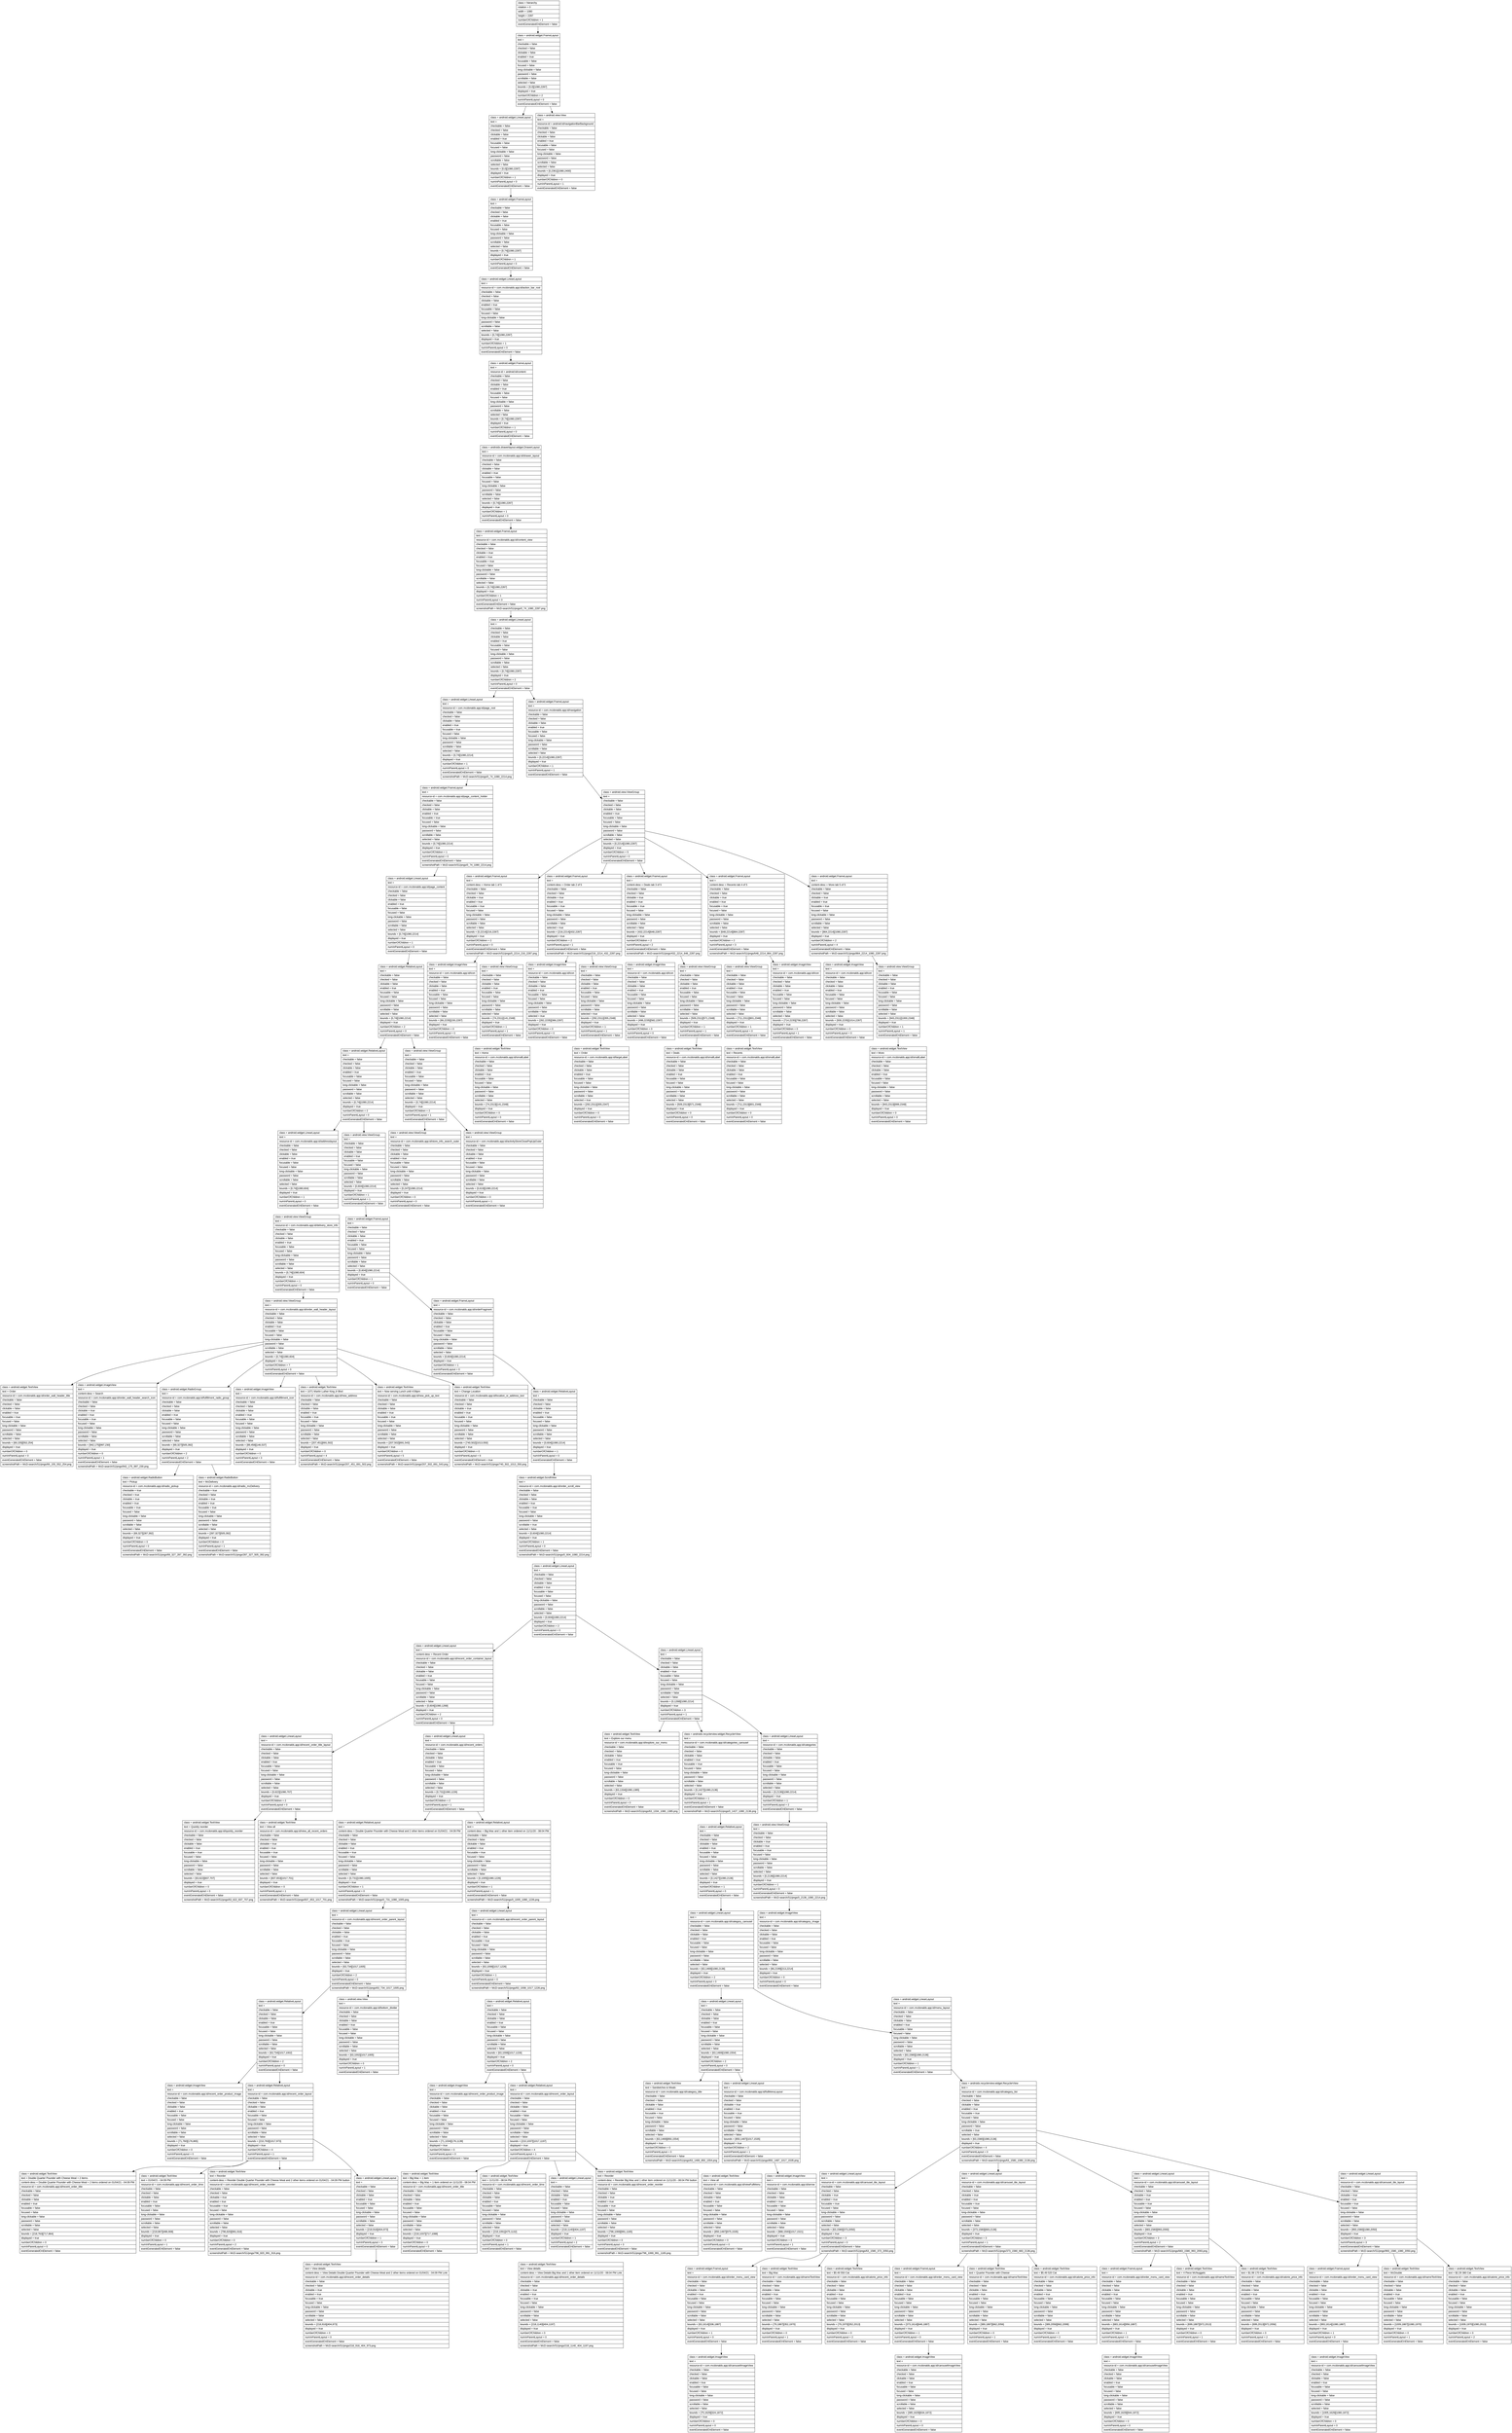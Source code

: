 digraph Layout {

	node [shape=record fontname=Arial];

	0	[label="{class = hierarchy\l|rotation = 0\l|width = 1080\l|height = 2287\l|numberOfChildren = 1\l|eventGeneratedOnElement = false \l}"]
	1	[label="{class = android.widget.FrameLayout\l|text = \l|checkable = false\l|checked = false\l|clickable = false\l|enabled = true\l|focusable = false\l|focused = false\l|long-clickable = false\l|password = false\l|scrollable = false\l|selected = false\l|bounds = [0,0][1080,2287]\l|displayed = true\l|numberOfChildren = 2\l|numInParentLayout = 0\l|eventGeneratedOnElement = false \l}"]
	2	[label="{class = android.widget.LinearLayout\l|text = \l|checkable = false\l|checked = false\l|clickable = false\l|enabled = true\l|focusable = false\l|focused = false\l|long-clickable = false\l|password = false\l|scrollable = false\l|selected = false\l|bounds = [0,0][1080,2287]\l|displayed = true\l|numberOfChildren = 1\l|numInParentLayout = 0\l|eventGeneratedOnElement = false \l}"]
	3	[label="{class = android.view.View\l|text = \l|resource-id = android:id/navigationBarBackground\l|checkable = false\l|checked = false\l|clickable = false\l|enabled = true\l|focusable = false\l|focused = false\l|long-clickable = false\l|password = false\l|scrollable = false\l|selected = false\l|bounds = [0,2361][1080,2400]\l|displayed = true\l|numberOfChildren = 0\l|numInParentLayout = 1\l|eventGeneratedOnElement = false \l}"]
	4	[label="{class = android.widget.FrameLayout\l|text = \l|checkable = false\l|checked = false\l|clickable = false\l|enabled = true\l|focusable = false\l|focused = false\l|long-clickable = false\l|password = false\l|scrollable = false\l|selected = false\l|bounds = [0,74][1080,2287]\l|displayed = true\l|numberOfChildren = 1\l|numInParentLayout = 0\l|eventGeneratedOnElement = false \l}"]
	5	[label="{class = android.widget.LinearLayout\l|text = \l|resource-id = com.mcdonalds.app:id/action_bar_root\l|checkable = false\l|checked = false\l|clickable = false\l|enabled = true\l|focusable = false\l|focused = false\l|long-clickable = false\l|password = false\l|scrollable = false\l|selected = false\l|bounds = [0,74][1080,2287]\l|displayed = true\l|numberOfChildren = 1\l|numInParentLayout = 0\l|eventGeneratedOnElement = false \l}"]
	6	[label="{class = android.widget.FrameLayout\l|text = \l|resource-id = android:id/content\l|checkable = false\l|checked = false\l|clickable = false\l|enabled = true\l|focusable = false\l|focused = false\l|long-clickable = false\l|password = false\l|scrollable = false\l|selected = false\l|bounds = [0,74][1080,2287]\l|displayed = true\l|numberOfChildren = 1\l|numInParentLayout = 0\l|eventGeneratedOnElement = false \l}"]
	7	[label="{class = androidx.drawerlayout.widget.DrawerLayout\l|text = \l|resource-id = com.mcdonalds.app:id/drawer_layout\l|checkable = false\l|checked = false\l|clickable = false\l|enabled = true\l|focusable = false\l|focused = false\l|long-clickable = false\l|password = false\l|scrollable = false\l|selected = false\l|bounds = [0,74][1080,2287]\l|displayed = true\l|numberOfChildren = 1\l|numInParentLayout = 0\l|eventGeneratedOnElement = false \l}"]
	8	[label="{class = android.widget.FrameLayout\l|text = \l|resource-id = com.mcdonalds.app:id/content_view\l|checkable = false\l|checked = false\l|clickable = true\l|enabled = true\l|focusable = true\l|focused = false\l|long-clickable = false\l|password = false\l|scrollable = false\l|selected = false\l|bounds = [0,74][1080,2287]\l|displayed = true\l|numberOfChildren = 1\l|numInParentLayout = 0\l|eventGeneratedOnElement = false \l|screenshotPath = McD-search/S1/pngs/0_74_1080_2287.png\l}"]
	9	[label="{class = android.widget.LinearLayout\l|text = \l|checkable = false\l|checked = false\l|clickable = false\l|enabled = true\l|focusable = false\l|focused = false\l|long-clickable = false\l|password = false\l|scrollable = false\l|selected = false\l|bounds = [0,74][1080,2287]\l|displayed = true\l|numberOfChildren = 2\l|numInParentLayout = 0\l|eventGeneratedOnElement = false \l}"]
	10	[label="{class = android.widget.LinearLayout\l|text = \l|resource-id = com.mcdonalds.app:id/page_root\l|checkable = false\l|checked = false\l|clickable = false\l|enabled = true\l|focusable = true\l|focused = false\l|long-clickable = false\l|password = false\l|scrollable = false\l|selected = false\l|bounds = [0,74][1080,2214]\l|displayed = true\l|numberOfChildren = 1\l|numInParentLayout = 0\l|eventGeneratedOnElement = false \l|screenshotPath = McD-search/S1/pngs/0_74_1080_2214.png\l}"]
	11	[label="{class = android.widget.FrameLayout\l|text = \l|resource-id = com.mcdonalds.app:id/navigation\l|checkable = false\l|checked = false\l|clickable = false\l|enabled = true\l|focusable = false\l|focused = false\l|long-clickable = false\l|password = false\l|scrollable = false\l|selected = false\l|bounds = [0,2214][1080,2287]\l|displayed = true\l|numberOfChildren = 1\l|numInParentLayout = 1\l|eventGeneratedOnElement = false \l}"]
	12	[label="{class = android.widget.FrameLayout\l|text = \l|resource-id = com.mcdonalds.app:id/page_content_holder\l|checkable = false\l|checked = false\l|clickable = false\l|enabled = true\l|focusable = true\l|focused = false\l|long-clickable = false\l|password = false\l|scrollable = false\l|selected = false\l|bounds = [0,74][1080,2214]\l|displayed = true\l|numberOfChildren = 1\l|numInParentLayout = 0\l|eventGeneratedOnElement = false \l|screenshotPath = McD-search/S1/pngs/0_74_1080_2214.png\l}"]
	13	[label="{class = android.view.ViewGroup\l|text = \l|checkable = false\l|checked = false\l|clickable = false\l|enabled = true\l|focusable = false\l|focused = false\l|long-clickable = false\l|password = false\l|scrollable = false\l|selected = false\l|bounds = [0,2214][1080,2287]\l|displayed = true\l|numberOfChildren = 5\l|numInParentLayout = 0\l|eventGeneratedOnElement = false \l}"]
	14	[label="{class = android.widget.LinearLayout\l|text = \l|resource-id = com.mcdonalds.app:id/page_content\l|checkable = false\l|checked = false\l|clickable = false\l|enabled = true\l|focusable = false\l|focused = false\l|long-clickable = false\l|password = false\l|scrollable = false\l|selected = false\l|bounds = [0,74][1080,2214]\l|displayed = true\l|numberOfChildren = 1\l|numInParentLayout = 0\l|eventGeneratedOnElement = false \l}"]
	15	[label="{class = android.widget.FrameLayout\l|text = \l|content-desc = Home tab 1 of 5\l|checkable = false\l|checked = false\l|clickable = true\l|enabled = true\l|focusable = true\l|focused = false\l|long-clickable = false\l|password = false\l|scrollable = false\l|selected = false\l|bounds = [0,2214][216,2287]\l|displayed = true\l|numberOfChildren = 2\l|numInParentLayout = 0\l|eventGeneratedOnElement = false \l|screenshotPath = McD-search/S1/pngs/0_2214_216_2287.png\l}"]
	16	[label="{class = android.widget.FrameLayout\l|text = \l|content-desc = Order tab 2 of 5\l|checkable = false\l|checked = false\l|clickable = true\l|enabled = true\l|focusable = true\l|focused = false\l|long-clickable = false\l|password = false\l|scrollable = false\l|selected = true\l|bounds = [216,2214][432,2287]\l|displayed = true\l|numberOfChildren = 2\l|numInParentLayout = 1\l|eventGeneratedOnElement = false \l|screenshotPath = McD-search/S1/pngs/216_2214_432_2287.png\l}"]
	17	[label="{class = android.widget.FrameLayout\l|text = \l|content-desc = Deals tab 3 of 5\l|checkable = false\l|checked = false\l|clickable = true\l|enabled = true\l|focusable = true\l|focused = false\l|long-clickable = false\l|password = false\l|scrollable = false\l|selected = false\l|bounds = [432,2214][648,2287]\l|displayed = true\l|numberOfChildren = 2\l|numInParentLayout = 2\l|eventGeneratedOnElement = false \l|screenshotPath = McD-search/S1/pngs/432_2214_648_2287.png\l}"]
	18	[label="{class = android.widget.FrameLayout\l|text = \l|content-desc = Recents tab 4 of 5\l|checkable = false\l|checked = false\l|clickable = true\l|enabled = true\l|focusable = true\l|focused = false\l|long-clickable = false\l|password = false\l|scrollable = false\l|selected = false\l|bounds = [648,2214][864,2287]\l|displayed = true\l|numberOfChildren = 2\l|numInParentLayout = 3\l|eventGeneratedOnElement = false \l|screenshotPath = McD-search/S1/pngs/648_2214_864_2287.png\l}"]
	19	[label="{class = android.widget.FrameLayout\l|text = \l|content-desc = More tab 5 of 5\l|checkable = false\l|checked = false\l|clickable = true\l|enabled = true\l|focusable = true\l|focused = false\l|long-clickable = false\l|password = false\l|scrollable = false\l|selected = false\l|bounds = [864,2214][1080,2287]\l|displayed = true\l|numberOfChildren = 2\l|numInParentLayout = 4\l|eventGeneratedOnElement = false \l|screenshotPath = McD-search/S1/pngs/864_2214_1080_2287.png\l}"]
	20	[label="{class = android.widget.RelativeLayout\l|text = \l|checkable = false\l|checked = false\l|clickable = false\l|enabled = true\l|focusable = false\l|focused = false\l|long-clickable = false\l|password = false\l|scrollable = false\l|selected = false\l|bounds = [0,74][1080,2214]\l|displayed = true\l|numberOfChildren = 2\l|numInParentLayout = 0\l|eventGeneratedOnElement = false \l}"]
	21	[label="{class = android.widget.ImageView\l|text = \l|resource-id = com.mcdonalds.app:id/icon\l|checkable = false\l|checked = false\l|clickable = false\l|enabled = true\l|focusable = false\l|focused = false\l|long-clickable = false\l|password = false\l|scrollable = false\l|selected = false\l|bounds = [66,2235][150,2287]\l|displayed = true\l|numberOfChildren = 0\l|numInParentLayout = 0\l|eventGeneratedOnElement = false \l}"]
	22	[label="{class = android.view.ViewGroup\l|text = \l|checkable = false\l|checked = false\l|clickable = false\l|enabled = true\l|focusable = false\l|focused = false\l|long-clickable = false\l|password = false\l|scrollable = false\l|selected = false\l|bounds = [74,2311][141,2348]\l|displayed = true\l|numberOfChildren = 1\l|numInParentLayout = 1\l|eventGeneratedOnElement = false \l}"]
	23	[label="{class = android.widget.ImageView\l|text = \l|resource-id = com.mcdonalds.app:id/icon\l|checkable = false\l|checked = false\l|clickable = false\l|enabled = true\l|focusable = false\l|focused = false\l|long-clickable = false\l|password = false\l|scrollable = false\l|selected = true\l|bounds = [282,2235][366,2287]\l|displayed = true\l|numberOfChildren = 0\l|numInParentLayout = 0\l|eventGeneratedOnElement = false \l}"]
	24	[label="{class = android.view.ViewGroup\l|text = \l|checkable = false\l|checked = false\l|clickable = false\l|enabled = true\l|focusable = false\l|focused = false\l|long-clickable = false\l|password = false\l|scrollable = false\l|selected = true\l|bounds = [292,2311][355,2348]\l|displayed = true\l|numberOfChildren = 1\l|numInParentLayout = 1\l|eventGeneratedOnElement = false \l}"]
	25	[label="{class = android.widget.ImageView\l|text = \l|resource-id = com.mcdonalds.app:id/icon\l|checkable = false\l|checked = false\l|clickable = false\l|enabled = true\l|focusable = false\l|focused = false\l|long-clickable = false\l|password = false\l|scrollable = false\l|selected = false\l|bounds = [498,2235][582,2287]\l|displayed = true\l|numberOfChildren = 0\l|numInParentLayout = 0\l|eventGeneratedOnElement = false \l}"]
	26	[label="{class = android.view.ViewGroup\l|text = \l|checkable = false\l|checked = false\l|clickable = false\l|enabled = true\l|focusable = false\l|focused = false\l|long-clickable = false\l|password = false\l|scrollable = false\l|selected = false\l|bounds = [509,2311][571,2348]\l|displayed = true\l|numberOfChildren = 1\l|numInParentLayout = 1\l|eventGeneratedOnElement = false \l}"]
	27	[label="{class = android.view.ViewGroup\l|text = \l|checkable = false\l|checked = false\l|clickable = false\l|enabled = true\l|focusable = false\l|focused = false\l|long-clickable = false\l|password = false\l|scrollable = false\l|selected = false\l|bounds = [711,2311][801,2348]\l|displayed = true\l|numberOfChildren = 1\l|numInParentLayout = 0\l|eventGeneratedOnElement = false \l}"]
	28	[label="{class = android.widget.ImageView\l|text = \l|resource-id = com.mcdonalds.app:id/icon\l|checkable = false\l|checked = false\l|clickable = false\l|enabled = true\l|focusable = false\l|focused = false\l|long-clickable = false\l|password = false\l|scrollable = false\l|selected = false\l|bounds = [714,2235][798,2287]\l|displayed = true\l|numberOfChildren = 0\l|numInParentLayout = 1\l|eventGeneratedOnElement = false \l}"]
	29	[label="{class = android.widget.ImageView\l|text = \l|resource-id = com.mcdonalds.app:id/icon\l|checkable = false\l|checked = false\l|clickable = false\l|enabled = true\l|focusable = false\l|focused = false\l|long-clickable = false\l|password = false\l|scrollable = false\l|selected = false\l|bounds = [930,2235][1014,2287]\l|displayed = true\l|numberOfChildren = 0\l|numInParentLayout = 0\l|eventGeneratedOnElement = false \l}"]
	30	[label="{class = android.view.ViewGroup\l|text = \l|checkable = false\l|checked = false\l|clickable = false\l|enabled = true\l|focusable = false\l|focused = false\l|long-clickable = false\l|password = false\l|scrollable = false\l|selected = false\l|bounds = [943,2311][1000,2348]\l|displayed = true\l|numberOfChildren = 1\l|numInParentLayout = 1\l|eventGeneratedOnElement = false \l}"]
	31	[label="{class = android.widget.RelativeLayout\l|text = \l|checkable = false\l|checked = false\l|clickable = false\l|enabled = true\l|focusable = false\l|focused = false\l|long-clickable = false\l|password = false\l|scrollable = false\l|selected = false\l|bounds = [0,74][1080,2214]\l|displayed = true\l|numberOfChildren = 2\l|numInParentLayout = 0\l|eventGeneratedOnElement = false \l}"]
	32	[label="{class = android.view.ViewGroup\l|text = \l|checkable = false\l|checked = false\l|clickable = false\l|enabled = true\l|focusable = false\l|focused = false\l|long-clickable = false\l|password = false\l|scrollable = false\l|selected = false\l|bounds = [0,74][1080,2214]\l|displayed = true\l|numberOfChildren = 2\l|numInParentLayout = 1\l|eventGeneratedOnElement = false \l}"]
	33	[label="{class = android.widget.TextView\l|text = Home\l|resource-id = com.mcdonalds.app:id/smallLabel\l|checkable = false\l|checked = false\l|clickable = false\l|enabled = true\l|focusable = false\l|focused = false\l|long-clickable = false\l|password = false\l|scrollable = false\l|selected = false\l|bounds = [74,2313][141,2348]\l|displayed = true\l|numberOfChildren = 0\l|numInParentLayout = 0\l|eventGeneratedOnElement = false \l}"]
	34	[label="{class = android.widget.TextView\l|text = Order\l|resource-id = com.mcdonalds.app:id/largeLabel\l|checkable = false\l|checked = false\l|clickable = false\l|enabled = true\l|focusable = false\l|focused = false\l|long-clickable = false\l|password = false\l|scrollable = false\l|selected = true\l|bounds = [292,2311][355,2347]\l|displayed = true\l|numberOfChildren = 0\l|numInParentLayout = 0\l|eventGeneratedOnElement = false \l}"]
	35	[label="{class = android.widget.TextView\l|text = Deals\l|resource-id = com.mcdonalds.app:id/smallLabel\l|checkable = false\l|checked = false\l|clickable = false\l|enabled = true\l|focusable = false\l|focused = false\l|long-clickable = false\l|password = false\l|scrollable = false\l|selected = false\l|bounds = [509,2313][571,2348]\l|displayed = true\l|numberOfChildren = 0\l|numInParentLayout = 0\l|eventGeneratedOnElement = false \l}"]
	36	[label="{class = android.widget.TextView\l|text = Recents\l|resource-id = com.mcdonalds.app:id/smallLabel\l|checkable = false\l|checked = false\l|clickable = false\l|enabled = true\l|focusable = false\l|focused = false\l|long-clickable = false\l|password = false\l|scrollable = false\l|selected = false\l|bounds = [711,2313][801,2348]\l|displayed = true\l|numberOfChildren = 0\l|numInParentLayout = 0\l|eventGeneratedOnElement = false \l}"]
	37	[label="{class = android.widget.TextView\l|text = More\l|resource-id = com.mcdonalds.app:id/smallLabel\l|checkable = false\l|checked = false\l|clickable = false\l|enabled = true\l|focusable = false\l|focused = false\l|long-clickable = false\l|password = false\l|scrollable = false\l|selected = false\l|bounds = [943,2313][999,2348]\l|displayed = true\l|numberOfChildren = 0\l|numInParentLayout = 0\l|eventGeneratedOnElement = false \l}"]
	38	[label="{class = android.widget.LinearLayout\l|text = \l|resource-id = com.mcdonalds.app:id/addresslayout\l|checkable = false\l|checked = false\l|clickable = false\l|enabled = true\l|focusable = false\l|focused = false\l|long-clickable = false\l|password = false\l|scrollable = false\l|selected = false\l|bounds = [0,74][1080,604]\l|displayed = true\l|numberOfChildren = 1\l|numInParentLayout = 0\l|eventGeneratedOnElement = false \l}"]
	39	[label="{class = android.view.ViewGroup\l|text = \l|checkable = false\l|checked = false\l|clickable = false\l|enabled = true\l|focusable = false\l|focused = false\l|long-clickable = false\l|password = false\l|scrollable = false\l|selected = false\l|bounds = [0,604][1080,2214]\l|displayed = true\l|numberOfChildren = 1\l|numInParentLayout = 1\l|eventGeneratedOnElement = false \l}"]
	40	[label="{class = android.view.ViewGroup\l|text = \l|resource-id = com.mcdonalds.app:id/store_info_search_outer\l|checkable = false\l|checked = false\l|clickable = false\l|enabled = true\l|focusable = false\l|focused = false\l|long-clickable = false\l|password = false\l|scrollable = false\l|selected = false\l|bounds = [0,247][1080,2214]\l|displayed = true\l|numberOfChildren = 0\l|numInParentLayout = 0\l|eventGeneratedOnElement = false \l}"]
	41	[label="{class = android.view.ViewGroup\l|text = \l|resource-id = com.mcdonalds.app:id/activityStoreClosePopUpOuter\l|checkable = false\l|checked = false\l|clickable = false\l|enabled = true\l|focusable = false\l|focused = false\l|long-clickable = false\l|password = false\l|scrollable = false\l|selected = false\l|bounds = [0,619][1080,2214]\l|displayed = true\l|numberOfChildren = 0\l|numInParentLayout = 1\l|eventGeneratedOnElement = false \l}"]
	42	[label="{class = android.view.ViewGroup\l|text = \l|resource-id = com.mcdonalds.app:id/delivery_store_info\l|checkable = false\l|checked = false\l|clickable = false\l|enabled = true\l|focusable = false\l|focused = false\l|long-clickable = false\l|password = false\l|scrollable = false\l|selected = false\l|bounds = [0,74][1080,604]\l|displayed = true\l|numberOfChildren = 1\l|numInParentLayout = 0\l|eventGeneratedOnElement = false \l}"]
	43	[label="{class = android.widget.FrameLayout\l|text = \l|checkable = false\l|checked = false\l|clickable = false\l|enabled = true\l|focusable = false\l|focused = false\l|long-clickable = false\l|password = false\l|scrollable = false\l|selected = false\l|bounds = [0,604][1080,2214]\l|displayed = true\l|numberOfChildren = 1\l|numInParentLayout = 0\l|eventGeneratedOnElement = false \l}"]
	44	[label="{class = android.view.ViewGroup\l|text = \l|resource-id = com.mcdonalds.app:id/order_wall_header_layout\l|checkable = false\l|checked = false\l|clickable = false\l|enabled = true\l|focusable = false\l|focused = false\l|long-clickable = false\l|password = false\l|scrollable = false\l|selected = false\l|bounds = [0,74][1080,604]\l|displayed = true\l|numberOfChildren = 7\l|numInParentLayout = 0\l|eventGeneratedOnElement = false \l}"]
	45	[label="{class = android.widget.FrameLayout\l|text = \l|resource-id = com.mcdonalds.app:id/orderFragment\l|checkable = false\l|checked = false\l|clickable = false\l|enabled = true\l|focusable = false\l|focused = false\l|long-clickable = false\l|password = false\l|scrollable = false\l|selected = false\l|bounds = [0,604][1080,2214]\l|displayed = true\l|numberOfChildren = 1\l|numInParentLayout = 0\l|eventGeneratedOnElement = false \l}"]
	46	[label="{class = android.widget.TextView\l|text = Order\l|resource-id = com.mcdonalds.app:id/order_wall_header_title\l|checkable = false\l|checked = false\l|clickable = false\l|enabled = true\l|focusable = true\l|focused = false\l|long-clickable = false\l|password = false\l|scrollable = false\l|selected = false\l|bounds = [69,155][552,254]\l|displayed = true\l|numberOfChildren = 0\l|numInParentLayout = 0\l|eventGeneratedOnElement = false \l|screenshotPath = McD-search/S1/pngs/69_155_552_254.png\l}"]
	47	[label="{class = android.widget.ImageView\l|text = \l|content-desc = Search\l|resource-id = com.mcdonalds.app:id/order_wall_header_search_icon\l|checkable = false\l|checked = false\l|clickable = true\l|enabled = true\l|focusable = true\l|focused = false\l|long-clickable = false\l|password = false\l|scrollable = false\l|selected = false\l|bounds = [942,175][997,230]\l|displayed = true\l|numberOfChildren = 0\l|numInParentLayout = 1\l|eventGeneratedOnElement = false \l|screenshotPath = McD-search/S1/pngs/942_175_997_230.png\l}"]
	48	[label="{class = android.widget.RadioGroup\l|text = \l|resource-id = com.mcdonalds.app:id/fulfillment_radio_group\l|checkable = false\l|checked = false\l|clickable = false\l|enabled = true\l|focusable = false\l|focused = false\l|long-clickable = false\l|password = false\l|scrollable = false\l|selected = false\l|bounds = [69,327][505,392]\l|displayed = true\l|numberOfChildren = 2\l|numInParentLayout = 2\l|eventGeneratedOnElement = false \l}"]
	49	[label="{class = android.widget.ImageView\l|text = \l|resource-id = com.mcdonalds.app:id/fulfillment_icon\l|checkable = false\l|checked = false\l|clickable = false\l|enabled = true\l|focusable = false\l|focused = false\l|long-clickable = false\l|password = false\l|scrollable = false\l|selected = false\l|bounds = [89,458][146,537]\l|displayed = true\l|numberOfChildren = 0\l|numInParentLayout = 3\l|eventGeneratedOnElement = false \l}"]
	50	[label="{class = android.widget.TextView\l|text = 1071 Martin Luther King Jr Blvd\l|resource-id = com.mcdonalds.app:id/new_address\l|checkable = false\l|checked = false\l|clickable = false\l|enabled = true\l|focusable = true\l|focused = false\l|long-clickable = false\l|password = false\l|scrollable = false\l|selected = false\l|bounds = [207,451][691,502]\l|displayed = true\l|numberOfChildren = 0\l|numInParentLayout = 4\l|eventGeneratedOnElement = false \l|screenshotPath = McD-search/S1/pngs/207_451_691_502.png\l}"]
	51	[label="{class = android.widget.TextView\l|text = Now serving Lunch until 4:59pm\l|resource-id = com.mcdonalds.app:id/new_pick_up_text\l|checkable = false\l|checked = false\l|clickable = false\l|enabled = true\l|focusable = true\l|focused = false\l|long-clickable = false\l|password = false\l|scrollable = false\l|selected = false\l|bounds = [207,502][691,543]\l|displayed = true\l|numberOfChildren = 0\l|numInParentLayout = 5\l|eventGeneratedOnElement = false \l|screenshotPath = McD-search/S1/pngs/207_502_691_543.png\l}"]
	52	[label="{class = android.widget.TextView\l|text = Change Location\l|resource-id = com.mcdonalds.app:id/location_or_address_text\l|checkable = false\l|checked = false\l|clickable = true\l|enabled = true\l|focusable = true\l|focused = false\l|long-clickable = false\l|password = false\l|scrollable = false\l|selected = false\l|bounds = [740,502][1013,550]\l|displayed = true\l|numberOfChildren = 0\l|numInParentLayout = 6\l|eventGeneratedOnElement = true \l|screenshotPath = McD-search/S1/pngs/740_502_1013_550.png\l}"]
	53	[label="{class = android.widget.RelativeLayout\l|text = \l|checkable = false\l|checked = false\l|clickable = false\l|enabled = true\l|focusable = false\l|focused = false\l|long-clickable = false\l|password = false\l|scrollable = false\l|selected = false\l|bounds = [0,604][1080,2214]\l|displayed = true\l|numberOfChildren = 1\l|numInParentLayout = 0\l|eventGeneratedOnElement = false \l}"]
	54	[label="{class = android.widget.RadioButton\l|text = Pickup\l|resource-id = com.mcdonalds.app:id/radio_pickup\l|checkable = true\l|checked = true\l|clickable = true\l|enabled = true\l|focusable = true\l|focused = false\l|long-clickable = false\l|password = false\l|scrollable = false\l|selected = false\l|bounds = [69,327][287,392]\l|displayed = true\l|numberOfChildren = 0\l|numInParentLayout = 0\l|eventGeneratedOnElement = false \l|screenshotPath = McD-search/S1/pngs/69_327_287_392.png\l}"]
	55	[label="{class = android.widget.RadioButton\l|text = McDelivery\l|resource-id = com.mcdonalds.app:id/radio_mcDelivery\l|checkable = true\l|checked = false\l|clickable = true\l|enabled = true\l|focusable = true\l|focused = false\l|long-clickable = false\l|password = false\l|scrollable = false\l|selected = false\l|bounds = [287,327][505,392]\l|displayed = true\l|numberOfChildren = 0\l|numInParentLayout = 1\l|eventGeneratedOnElement = false \l|screenshotPath = McD-search/S1/pngs/287_327_505_392.png\l}"]
	56	[label="{class = android.widget.ScrollView\l|text = \l|resource-id = com.mcdonalds.app:id/order_scroll_view\l|checkable = false\l|checked = false\l|clickable = false\l|enabled = true\l|focusable = true\l|focused = false\l|long-clickable = false\l|password = false\l|scrollable = true\l|selected = false\l|bounds = [0,604][1080,2214]\l|displayed = true\l|numberOfChildren = 1\l|numInParentLayout = 0\l|eventGeneratedOnElement = false \l|screenshotPath = McD-search/S1/pngs/0_604_1080_2214.png\l}"]
	57	[label="{class = android.widget.LinearLayout\l|text = \l|checkable = false\l|checked = false\l|clickable = false\l|enabled = true\l|focusable = false\l|focused = false\l|long-clickable = false\l|password = false\l|scrollable = false\l|selected = false\l|bounds = [0,604][1080,2214]\l|displayed = true\l|numberOfChildren = 2\l|numInParentLayout = 0\l|eventGeneratedOnElement = false \l}"]
	58	[label="{class = android.widget.LinearLayout\l|text = \l|content-desc = Recent Order\l|resource-id = com.mcdonalds.app:id/recent_order_container_layout\l|checkable = false\l|checked = false\l|clickable = false\l|enabled = true\l|focusable = false\l|focused = false\l|long-clickable = false\l|password = false\l|scrollable = false\l|selected = false\l|bounds = [0,604][1080,1268]\l|displayed = true\l|numberOfChildren = 2\l|numInParentLayout = 0\l|eventGeneratedOnElement = false \l}"]
	59	[label="{class = android.widget.LinearLayout\l|text = \l|checkable = false\l|checked = false\l|clickable = false\l|enabled = true\l|focusable = false\l|focused = false\l|long-clickable = false\l|password = false\l|scrollable = false\l|selected = false\l|bounds = [0,1268][1080,2214]\l|displayed = true\l|numberOfChildren = 3\l|numInParentLayout = 1\l|eventGeneratedOnElement = false \l}"]
	60	[label="{class = android.widget.LinearLayout\l|text = \l|resource-id = com.mcdonalds.app:id/recent_order_title_layout\l|checkable = false\l|checked = false\l|clickable = false\l|enabled = true\l|focusable = false\l|focused = false\l|long-clickable = false\l|password = false\l|scrollable = false\l|selected = false\l|bounds = [0,622][1080,707]\l|displayed = true\l|numberOfChildren = 2\l|numInParentLayout = 0\l|eventGeneratedOnElement = false \l}"]
	61	[label="{class = android.widget.LinearLayout\l|text = \l|resource-id = com.mcdonalds.app:id/recent_orders\l|checkable = false\l|checked = false\l|clickable = false\l|enabled = true\l|focusable = false\l|focused = false\l|long-clickable = false\l|password = false\l|scrollable = false\l|selected = false\l|bounds = [0,731][1080,1226]\l|displayed = true\l|numberOfChildren = 2\l|numInParentLayout = 1\l|eventGeneratedOnElement = false \l}"]
	62	[label="{class = android.widget.TextView\l|text = Explore our menu\l|resource-id = com.mcdonalds.app:id/explore_our_menu\l|checkable = false\l|checked = false\l|clickable = false\l|enabled = true\l|focusable = true\l|focused = false\l|long-clickable = false\l|password = false\l|scrollable = false\l|selected = false\l|bounds = [63,1334][1080,1385]\l|displayed = true\l|numberOfChildren = 0\l|numInParentLayout = 0\l|eventGeneratedOnElement = false \l|screenshotPath = McD-search/S1/pngs/63_1334_1080_1385.png\l}"]
	63	[label="{class = androidx.recyclerview.widget.RecyclerView\l|text = \l|resource-id = com.mcdonalds.app:id/categories_carousel\l|checkable = false\l|checked = false\l|clickable = false\l|enabled = true\l|focusable = true\l|focused = false\l|long-clickable = false\l|password = false\l|scrollable = false\l|selected = false\l|bounds = [0,1427][1080,2136]\l|displayed = true\l|numberOfChildren = 1\l|numInParentLayout = 1\l|eventGeneratedOnElement = false \l|screenshotPath = McD-search/S1/pngs/0_1427_1080_2136.png\l}"]
	64	[label="{class = android.widget.LinearLayout\l|text = \l|resource-id = com.mcdonalds.app:id/categories\l|checkable = false\l|checked = false\l|clickable = false\l|enabled = true\l|focusable = false\l|focused = false\l|long-clickable = false\l|password = false\l|scrollable = false\l|selected = false\l|bounds = [0,2136][1080,2214]\l|displayed = true\l|numberOfChildren = 1\l|numInParentLayout = 2\l|eventGeneratedOnElement = false \l}"]
	65	[label="{class = android.widget.TextView\l|text = Quickly reorder\l|resource-id = com.mcdonalds.app:id/quickly_reorder\l|checkable = false\l|checked = false\l|clickable = false\l|enabled = true\l|focusable = true\l|focused = false\l|long-clickable = false\l|password = false\l|scrollable = false\l|selected = false\l|bounds = [63,622][837,707]\l|displayed = true\l|numberOfChildren = 0\l|numInParentLayout = 0\l|eventGeneratedOnElement = false \l|screenshotPath = McD-search/S1/pngs/63_622_837_707.png\l}"]
	66	[label="{class = android.widget.TextView\l|text = View all\l|resource-id = com.mcdonalds.app:id/view_all_recent_orders\l|checkable = false\l|checked = false\l|clickable = true\l|enabled = true\l|focusable = true\l|focused = false\l|long-clickable = false\l|password = false\l|scrollable = false\l|selected = false\l|bounds = [837,653][1017,701]\l|displayed = true\l|numberOfChildren = 0\l|numInParentLayout = 1\l|eventGeneratedOnElement = false \l|screenshotPath = McD-search/S1/pngs/837_653_1017_701.png\l}"]
	67	[label="{class = android.widget.RelativeLayout\l|text = \l|content-desc = Double Quarter Pounder with Cheese Meal and 2 other items ordered on 01/04/21 - 04:09 PM\l|checkable = false\l|checked = false\l|clickable = false\l|enabled = true\l|focusable = true\l|focused = false\l|long-clickable = false\l|password = false\l|scrollable = false\l|selected = false\l|bounds = [0,731][1080,1005]\l|displayed = true\l|numberOfChildren = 1\l|numInParentLayout = 0\l|eventGeneratedOnElement = false \l|screenshotPath = McD-search/S1/pngs/0_731_1080_1005.png\l}"]
	68	[label="{class = android.widget.RelativeLayout\l|text = \l|content-desc = Big Mac and 1 other item ordered on 11/11/20 - 08:04 PM\l|checkable = false\l|checked = false\l|clickable = false\l|enabled = true\l|focusable = true\l|focused = false\l|long-clickable = false\l|password = false\l|scrollable = false\l|selected = false\l|bounds = [0,1005][1080,1226]\l|displayed = true\l|numberOfChildren = 1\l|numInParentLayout = 1\l|eventGeneratedOnElement = false \l|screenshotPath = McD-search/S1/pngs/0_1005_1080_1226.png\l}"]
	69	[label="{class = android.widget.RelativeLayout\l|text = \l|checkable = false\l|checked = false\l|clickable = false\l|enabled = true\l|focusable = false\l|focused = false\l|long-clickable = false\l|password = false\l|scrollable = false\l|selected = false\l|bounds = [0,1427][1080,2136]\l|displayed = true\l|numberOfChildren = 1\l|numInParentLayout = 0\l|eventGeneratedOnElement = false \l}"]
	70	[label="{class = android.view.ViewGroup\l|text = \l|checkable = false\l|checked = false\l|clickable = true\l|enabled = true\l|focusable = true\l|focused = false\l|long-clickable = false\l|password = false\l|scrollable = false\l|selected = false\l|bounds = [0,2136][1080,2214]\l|displayed = true\l|numberOfChildren = 1\l|numInParentLayout = 0\l|eventGeneratedOnElement = false \l|screenshotPath = McD-search/S1/pngs/0_2136_1080_2214.png\l}"]
	71	[label="{class = android.widget.LinearLayout\l|text = \l|resource-id = com.mcdonalds.app:id/recent_order_parent_layout\l|checkable = false\l|checked = false\l|clickable = false\l|enabled = true\l|focusable = true\l|focused = false\l|long-clickable = false\l|password = false\l|scrollable = false\l|selected = false\l|bounds = [63,734][1017,1005]\l|displayed = true\l|numberOfChildren = 2\l|numInParentLayout = 0\l|eventGeneratedOnElement = false \l|screenshotPath = McD-search/S1/pngs/63_734_1017_1005.png\l}"]
	72	[label="{class = android.widget.LinearLayout\l|text = \l|resource-id = com.mcdonalds.app:id/recent_order_parent_layout\l|checkable = false\l|checked = false\l|clickable = false\l|enabled = true\l|focusable = true\l|focused = false\l|long-clickable = false\l|password = false\l|scrollable = false\l|selected = false\l|bounds = [63,1008][1017,1226]\l|displayed = true\l|numberOfChildren = 1\l|numInParentLayout = 0\l|eventGeneratedOnElement = false \l|screenshotPath = McD-search/S1/pngs/63_1008_1017_1226.png\l}"]
	73	[label="{class = android.widget.LinearLayout\l|text = \l|resource-id = com.mcdonalds.app:id/category_carousel\l|checkable = false\l|checked = false\l|clickable = false\l|enabled = true\l|focusable = false\l|focused = false\l|long-clickable = false\l|password = false\l|scrollable = false\l|selected = false\l|bounds = [63,1469][1080,2136]\l|displayed = true\l|numberOfChildren = 2\l|numInParentLayout = 0\l|eventGeneratedOnElement = false \l}"]
	74	[label="{class = android.widget.ImageView\l|text = \l|resource-id = com.mcdonalds.app:id/category_image\l|checkable = false\l|checked = false\l|clickable = false\l|enabled = true\l|focusable = false\l|focused = false\l|long-clickable = false\l|password = false\l|scrollable = false\l|selected = false\l|bounds = [66,2199][213,2214]\l|displayed = true\l|numberOfChildren = 0\l|numInParentLayout = 0\l|eventGeneratedOnElement = false \l}"]
	75	[label="{class = android.widget.RelativeLayout\l|text = \l|checkable = false\l|checked = false\l|clickable = false\l|enabled = true\l|focusable = false\l|focused = false\l|long-clickable = false\l|password = false\l|scrollable = false\l|selected = false\l|bounds = [63,734][1017,1002]\l|displayed = true\l|numberOfChildren = 2\l|numInParentLayout = 0\l|eventGeneratedOnElement = false \l}"]
	76	[label="{class = android.view.View\l|text = \l|resource-id = com.mcdonalds.app:id/bottom_divider\l|checkable = false\l|checked = false\l|clickable = false\l|enabled = true\l|focusable = false\l|focused = false\l|long-clickable = false\l|password = false\l|scrollable = false\l|selected = false\l|bounds = [63,1002][1017,1005]\l|displayed = true\l|numberOfChildren = 0\l|numInParentLayout = 1\l|eventGeneratedOnElement = false \l}"]
	77	[label="{class = android.widget.RelativeLayout\l|text = \l|checkable = false\l|checked = false\l|clickable = false\l|enabled = true\l|focusable = false\l|focused = false\l|long-clickable = false\l|password = false\l|scrollable = false\l|selected = false\l|bounds = [63,1008][1017,1226]\l|displayed = true\l|numberOfChildren = 2\l|numInParentLayout = 0\l|eventGeneratedOnElement = false \l}"]
	78	[label="{class = android.widget.LinearLayout\l|text = \l|checkable = false\l|checked = false\l|clickable = false\l|enabled = true\l|focusable = false\l|focused = false\l|long-clickable = false\l|password = false\l|scrollable = false\l|selected = false\l|bounds = [63,1469][1080,1554]\l|displayed = true\l|numberOfChildren = 2\l|numInParentLayout = 0\l|eventGeneratedOnElement = false \l}"]
	79	[label="{class = android.widget.LinearLayout\l|text = \l|resource-id = com.mcdonalds.app:id/menu_layout\l|checkable = false\l|checked = false\l|clickable = false\l|enabled = true\l|focusable = false\l|focused = false\l|long-clickable = false\l|password = false\l|scrollable = false\l|selected = false\l|bounds = [63,1580][1080,2136]\l|displayed = true\l|numberOfChildren = 1\l|numInParentLayout = 1\l|eventGeneratedOnElement = false \l}"]
	80	[label="{class = android.widget.ImageView\l|text = \l|resource-id = com.mcdonalds.app:id/recent_order_product_image\l|checkable = false\l|checked = false\l|clickable = false\l|enabled = true\l|focusable = false\l|focused = false\l|long-clickable = false\l|password = false\l|scrollable = false\l|selected = false\l|bounds = [71,760][176,865]\l|displayed = true\l|numberOfChildren = 0\l|numInParentLayout = 0\l|eventGeneratedOnElement = false \l}"]
	81	[label="{class = android.widget.RelativeLayout\l|text = \l|resource-id = com.mcdonalds.app:id/recent_order_layout\l|checkable = false\l|checked = false\l|clickable = false\l|enabled = true\l|focusable = false\l|focused = false\l|long-clickable = false\l|password = false\l|scrollable = false\l|selected = false\l|bounds = [210,763][1017,973]\l|displayed = true\l|numberOfChildren = 4\l|numInParentLayout = 1\l|eventGeneratedOnElement = false \l}"]
	82	[label="{class = android.widget.ImageView\l|text = \l|resource-id = com.mcdonalds.app:id/recent_order_product_image\l|checkable = false\l|checked = false\l|clickable = false\l|enabled = true\l|focusable = false\l|focused = false\l|long-clickable = false\l|password = false\l|scrollable = false\l|selected = false\l|bounds = [71,1034][176,1139]\l|displayed = true\l|numberOfChildren = 0\l|numInParentLayout = 0\l|eventGeneratedOnElement = false \l}"]
	83	[label="{class = android.widget.RelativeLayout\l|text = \l|resource-id = com.mcdonalds.app:id/recent_order_layout\l|checkable = false\l|checked = false\l|clickable = false\l|enabled = true\l|focusable = false\l|focused = false\l|long-clickable = false\l|password = false\l|scrollable = false\l|selected = false\l|bounds = [210,1037][1017,1197]\l|displayed = true\l|numberOfChildren = 4\l|numInParentLayout = 1\l|eventGeneratedOnElement = false \l}"]
	84	[label="{class = android.widget.TextView\l|text = Sandwiches & Meals\l|resource-id = com.mcdonalds.app:id/category_title\l|checkable = false\l|checked = false\l|clickable = false\l|enabled = true\l|focusable = true\l|focused = false\l|long-clickable = false\l|password = false\l|scrollable = false\l|selected = false\l|bounds = [63,1469][850,1554]\l|displayed = true\l|numberOfChildren = 0\l|numInParentLayout = 0\l|eventGeneratedOnElement = false \l|screenshotPath = McD-search/S1/pngs/63_1469_850_1554.png\l}"]
	85	[label="{class = android.widget.LinearLayout\l|text = \l|resource-id = com.mcdonalds.app:id/fullMenuLayout\l|checkable = false\l|checked = false\l|clickable = true\l|enabled = true\l|focusable = true\l|focused = false\l|long-clickable = false\l|password = false\l|scrollable = false\l|selected = false\l|bounds = [850,1487][1017,1535]\l|displayed = true\l|numberOfChildren = 2\l|numInParentLayout = 1\l|eventGeneratedOnElement = false \l|screenshotPath = McD-search/S1/pngs/850_1487_1017_1535.png\l}"]
	86	[label="{class = androidx.recyclerview.widget.RecyclerView\l|text = \l|resource-id = com.mcdonalds.app:id/category_list\l|checkable = false\l|checked = false\l|clickable = false\l|enabled = true\l|focusable = true\l|focused = false\l|long-clickable = false\l|password = false\l|scrollable = true\l|selected = false\l|bounds = [63,1580][1080,2136]\l|displayed = true\l|numberOfChildren = 4\l|numInParentLayout = 0\l|eventGeneratedOnElement = false \l|screenshotPath = McD-search/S1/pngs/63_1580_1080_2136.png\l}"]
	87	[label="{class = android.widget.TextView\l|text = Double Quarter Pounder with Cheese Meal + 2 items\l|content-desc = Double Quarter Pounder with Cheese Meal + 2 items ordered on 01/04/21 - 04:09 PM\l|resource-id = com.mcdonalds.app:id/recent_order_title\l|checkable = false\l|checked = false\l|clickable = false\l|enabled = true\l|focusable = false\l|focused = false\l|long-clickable = false\l|password = false\l|scrollable = false\l|selected = false\l|bounds = [218,763][717,864]\l|displayed = true\l|numberOfChildren = 0\l|numInParentLayout = 0\l|eventGeneratedOnElement = false \l}"]
	88	[label="{class = android.widget.TextView\l|text = 01/04/21 - 04:09 PM\l|resource-id = com.mcdonalds.app:id/recent_order_time\l|checkable = false\l|checked = false\l|clickable = false\l|enabled = true\l|focusable = false\l|focused = false\l|long-clickable = false\l|password = false\l|scrollable = false\l|selected = false\l|bounds = [218,867][486,908]\l|displayed = true\l|numberOfChildren = 0\l|numInParentLayout = 1\l|eventGeneratedOnElement = false \l}"]
	89	[label="{class = android.widget.TextView\l|text = Reorder\l|content-desc = Reorder Double Quarter Pounder with Cheese Meal and 2 other items ordered on 01/04/21 - 04:09 PM button\l|resource-id = com.mcdonalds.app:id/recent_order_reorder\l|checkable = false\l|checked = false\l|clickable = true\l|enabled = true\l|focusable = true\l|focused = false\l|long-clickable = false\l|password = false\l|scrollable = false\l|selected = false\l|bounds = [796,820][991,916]\l|displayed = true\l|numberOfChildren = 0\l|numInParentLayout = 2\l|eventGeneratedOnElement = false \l|screenshotPath = McD-search/S1/pngs/796_820_991_916.png\l}"]
	90	[label="{class = android.widget.LinearLayout\l|text = \l|checkable = false\l|checked = false\l|clickable = false\l|enabled = true\l|focusable = false\l|focused = false\l|long-clickable = false\l|password = false\l|scrollable = false\l|selected = false\l|bounds = [218,916][404,973]\l|displayed = true\l|numberOfChildren = 1\l|numInParentLayout = 3\l|eventGeneratedOnElement = false \l}"]
	91	[label="{class = android.widget.TextView\l|text = Big Mac + 1 item\l|content-desc = Big Mac + 1 item ordered on 11/11/20 - 08:04 PM\l|resource-id = com.mcdonalds.app:id/recent_order_title\l|checkable = false\l|checked = false\l|clickable = false\l|enabled = true\l|focusable = false\l|focused = false\l|long-clickable = false\l|password = false\l|scrollable = false\l|selected = false\l|bounds = [218,1037][717,1088]\l|displayed = true\l|numberOfChildren = 0\l|numInParentLayout = 0\l|eventGeneratedOnElement = false \l}"]
	92	[label="{class = android.widget.TextView\l|text = 11/11/20 - 08:04 PM\l|resource-id = com.mcdonalds.app:id/recent_order_time\l|checkable = false\l|checked = false\l|clickable = false\l|enabled = true\l|focusable = false\l|focused = false\l|long-clickable = false\l|password = false\l|scrollable = false\l|selected = false\l|bounds = [218,1091][475,1132]\l|displayed = true\l|numberOfChildren = 0\l|numInParentLayout = 1\l|eventGeneratedOnElement = false \l}"]
	93	[label="{class = android.widget.LinearLayout\l|text = \l|checkable = false\l|checked = false\l|clickable = false\l|enabled = true\l|focusable = false\l|focused = false\l|long-clickable = false\l|password = false\l|scrollable = false\l|selected = false\l|bounds = [218,1140][404,1197]\l|displayed = true\l|numberOfChildren = 1\l|numInParentLayout = 2\l|eventGeneratedOnElement = false \l}"]
	94	[label="{class = android.widget.TextView\l|text = Reorder\l|content-desc = Reorder Big Mac and 1 other item ordered on 11/11/20 - 08:04 PM button\l|resource-id = com.mcdonalds.app:id/recent_order_reorder\l|checkable = false\l|checked = false\l|clickable = true\l|enabled = true\l|focusable = true\l|focused = false\l|long-clickable = false\l|password = false\l|scrollable = false\l|selected = false\l|bounds = [796,1069][991,1165]\l|displayed = true\l|numberOfChildren = 0\l|numInParentLayout = 3\l|eventGeneratedOnElement = false \l|screenshotPath = McD-search/S1/pngs/796_1069_991_1165.png\l}"]
	95	[label="{class = android.widget.TextView\l|text = View all\l|resource-id = com.mcdonalds.app:id/viewFullMenu\l|checkable = false\l|checked = false\l|clickable = false\l|enabled = true\l|focusable = false\l|focused = false\l|long-clickable = false\l|password = false\l|scrollable = false\l|selected = false\l|bounds = [850,1487][975,1535]\l|displayed = true\l|numberOfChildren = 0\l|numInParentLayout = 0\l|eventGeneratedOnElement = false \l}"]
	96	[label="{class = android.widget.ImageView\l|text = \l|resource-id = com.mcdonalds.app:id/arrow\l|checkable = false\l|checked = false\l|clickable = false\l|enabled = true\l|focusable = false\l|focused = false\l|long-clickable = false\l|password = false\l|scrollable = false\l|selected = false\l|bounds = [988,1500][1017,1521]\l|displayed = true\l|numberOfChildren = 0\l|numInParentLayout = 1\l|eventGeneratedOnElement = false \l}"]
	97	[label="{class = android.widget.LinearLayout\l|text = \l|resource-id = com.mcdonalds.app:id/carousel_tile_layout\l|checkable = false\l|checked = false\l|clickable = true\l|enabled = true\l|focusable = true\l|focused = false\l|long-clickable = false\l|password = false\l|scrollable = false\l|selected = false\l|bounds = [63,1580][373,2050]\l|displayed = true\l|numberOfChildren = 3\l|numInParentLayout = 0\l|eventGeneratedOnElement = false \l|screenshotPath = McD-search/S1/pngs/63_1580_373_2050.png\l}"]
	98	[label="{class = android.widget.LinearLayout\l|text = \l|resource-id = com.mcdonalds.app:id/carousel_tile_layout\l|checkable = false\l|checked = false\l|clickable = true\l|enabled = true\l|focusable = true\l|focused = false\l|long-clickable = false\l|password = false\l|scrollable = false\l|selected = false\l|bounds = [373,1580][683,2136]\l|displayed = true\l|numberOfChildren = 3\l|numInParentLayout = 1\l|eventGeneratedOnElement = false \l|screenshotPath = McD-search/S1/pngs/373_1580_683_2136.png\l}"]
	99	[label="{class = android.widget.LinearLayout\l|text = \l|resource-id = com.mcdonalds.app:id/carousel_tile_layout\l|checkable = false\l|checked = false\l|clickable = true\l|enabled = true\l|focusable = true\l|focused = false\l|long-clickable = false\l|password = false\l|scrollable = false\l|selected = false\l|bounds = [683,1580][993,2093]\l|displayed = true\l|numberOfChildren = 3\l|numInParentLayout = 2\l|eventGeneratedOnElement = false \l|screenshotPath = McD-search/S1/pngs/683_1580_993_2093.png\l}"]
	100	[label="{class = android.widget.LinearLayout\l|text = \l|resource-id = com.mcdonalds.app:id/carousel_tile_layout\l|checkable = false\l|checked = false\l|clickable = true\l|enabled = true\l|focusable = true\l|focused = false\l|long-clickable = false\l|password = false\l|scrollable = false\l|selected = false\l|bounds = [993,1580][1080,2050]\l|displayed = true\l|numberOfChildren = 3\l|numInParentLayout = 3\l|eventGeneratedOnElement = false \l|screenshotPath = McD-search/S1/pngs/993_1580_1080_2050.png\l}"]
	101	[label="{class = android.widget.TextView\l|text = View details\l|content-desc = View Details Double Quarter Pounder with Cheese Meal and 2 other items ordered on 01/04/21 - 04:09 PM Link\l|resource-id = com.mcdonalds.app:id/recent_order_details\l|checkable = false\l|checked = false\l|clickable = true\l|enabled = true\l|focusable = true\l|focused = false\l|long-clickable = false\l|password = false\l|scrollable = false\l|selected = false\l|bounds = [218,916][404,973]\l|displayed = true\l|numberOfChildren = 0\l|numInParentLayout = 0\l|eventGeneratedOnElement = false \l|screenshotPath = McD-search/S1/pngs/218_916_404_973.png\l}"]
	102	[label="{class = android.widget.TextView\l|text = View details\l|content-desc = View Details Big Mac and 1 other item ordered on 11/11/20 - 08:04 PM Link\l|resource-id = com.mcdonalds.app:id/recent_order_details\l|checkable = false\l|checked = false\l|clickable = true\l|enabled = true\l|focusable = true\l|focused = false\l|long-clickable = false\l|password = false\l|scrollable = false\l|selected = false\l|bounds = [218,1140][404,1197]\l|displayed = true\l|numberOfChildren = 0\l|numInParentLayout = 0\l|eventGeneratedOnElement = false \l|screenshotPath = McD-search/S1/pngs/218_1140_404_1197.png\l}"]
	103	[label="{class = android.widget.FrameLayout\l|text = \l|resource-id = com.mcdonalds.app:id/order_menu_card_view\l|checkable = false\l|checked = false\l|clickable = false\l|enabled = true\l|focusable = false\l|focused = false\l|long-clickable = false\l|password = false\l|scrollable = false\l|selected = false\l|bounds = [63,1614][336,1887]\l|displayed = true\l|numberOfChildren = 1\l|numInParentLayout = 0\l|eventGeneratedOnElement = false \l}"]
	104	[label="{class = android.widget.TextView\l|text = Big Mac\l|resource-id = com.mcdonalds.app:id/nameTextView\l|checkable = false\l|checked = false\l|clickable = false\l|enabled = true\l|focusable = false\l|focused = false\l|long-clickable = false\l|password = false\l|scrollable = false\l|selected = false\l|bounds = [79,1887][352,1970]\l|displayed = true\l|numberOfChildren = 0\l|numInParentLayout = 1\l|eventGeneratedOnElement = false \l}"]
	105	[label="{class = android.widget.TextView\l|text = $5.49  550 Cal.\l|resource-id = com.mcdonalds.app:id/calorie_price_info\l|checkable = false\l|checked = false\l|clickable = false\l|enabled = true\l|focusable = false\l|focused = false\l|long-clickable = false\l|password = false\l|scrollable = false\l|selected = false\l|bounds = [79,1970][352,2013]\l|displayed = true\l|numberOfChildren = 0\l|numInParentLayout = 2\l|eventGeneratedOnElement = false \l}"]
	106	[label="{class = android.widget.FrameLayout\l|text = \l|resource-id = com.mcdonalds.app:id/order_menu_card_view\l|checkable = false\l|checked = false\l|clickable = false\l|enabled = true\l|focusable = false\l|focused = false\l|long-clickable = false\l|password = false\l|scrollable = false\l|selected = false\l|bounds = [373,1614][646,1887]\l|displayed = true\l|numberOfChildren = 1\l|numInParentLayout = 0\l|eventGeneratedOnElement = false \l}"]
	107	[label="{class = android.widget.TextView\l|text = Quarter Pounder with Cheese\l|resource-id = com.mcdonalds.app:id/nameTextView\l|checkable = false\l|checked = false\l|clickable = false\l|enabled = true\l|focusable = false\l|focused = false\l|long-clickable = false\l|password = false\l|scrollable = false\l|selected = false\l|bounds = [389,1887][662,2056]\l|displayed = true\l|numberOfChildren = 0\l|numInParentLayout = 1\l|eventGeneratedOnElement = false \l}"]
	108	[label="{class = android.widget.TextView\l|text = $5.49  520 Cal.\l|resource-id = com.mcdonalds.app:id/calorie_price_info\l|checkable = false\l|checked = false\l|clickable = false\l|enabled = true\l|focusable = false\l|focused = false\l|long-clickable = false\l|password = false\l|scrollable = false\l|selected = false\l|bounds = [389,2056][662,2099]\l|displayed = true\l|numberOfChildren = 0\l|numInParentLayout = 2\l|eventGeneratedOnElement = false \l}"]
	109	[label="{class = android.widget.FrameLayout\l|text = \l|resource-id = com.mcdonalds.app:id/order_menu_card_view\l|checkable = false\l|checked = false\l|clickable = false\l|enabled = true\l|focusable = false\l|focused = false\l|long-clickable = false\l|password = false\l|scrollable = false\l|selected = false\l|bounds = [683,1614][956,1887]\l|displayed = true\l|numberOfChildren = 1\l|numInParentLayout = 0\l|eventGeneratedOnElement = false \l}"]
	110	[label="{class = android.widget.TextView\l|text = 4 Piece McNuggets\l|resource-id = com.mcdonalds.app:id/nameTextView\l|checkable = false\l|checked = false\l|clickable = false\l|enabled = true\l|focusable = false\l|focused = false\l|long-clickable = false\l|password = false\l|scrollable = false\l|selected = false\l|bounds = [699,1887][972,2013]\l|displayed = true\l|numberOfChildren = 0\l|numInParentLayout = 1\l|eventGeneratedOnElement = false \l}"]
	111	[label="{class = android.widget.TextView\l|text = $1.99  170 Cal.\l|resource-id = com.mcdonalds.app:id/calorie_price_info\l|checkable = false\l|checked = false\l|clickable = false\l|enabled = true\l|focusable = false\l|focused = false\l|long-clickable = false\l|password = false\l|scrollable = false\l|selected = false\l|bounds = [699,2013][972,2056]\l|displayed = true\l|numberOfChildren = 0\l|numInParentLayout = 2\l|eventGeneratedOnElement = false \l}"]
	112	[label="{class = android.widget.FrameLayout\l|text = \l|resource-id = com.mcdonalds.app:id/order_menu_card_view\l|checkable = false\l|checked = false\l|clickable = false\l|enabled = true\l|focusable = false\l|focused = false\l|long-clickable = false\l|password = false\l|scrollable = false\l|selected = false\l|bounds = [993,1614][1080,1887]\l|displayed = true\l|numberOfChildren = 1\l|numInParentLayout = 0\l|eventGeneratedOnElement = false \l}"]
	113	[label="{class = android.widget.TextView\l|text = McDouble\l|resource-id = com.mcdonalds.app:id/nameTextView\l|checkable = false\l|checked = false\l|clickable = false\l|enabled = true\l|focusable = false\l|focused = false\l|long-clickable = false\l|password = false\l|scrollable = false\l|selected = false\l|bounds = [1009,1887][1080,1970]\l|displayed = true\l|numberOfChildren = 0\l|numInParentLayout = 1\l|eventGeneratedOnElement = false \l}"]
	114	[label="{class = android.widget.TextView\l|text = $2.29  380 Cal.\l|resource-id = com.mcdonalds.app:id/calorie_price_info\l|checkable = false\l|checked = false\l|clickable = false\l|enabled = true\l|focusable = false\l|focused = false\l|long-clickable = false\l|password = false\l|scrollable = false\l|selected = false\l|bounds = [1009,1970][1080,2013]\l|displayed = true\l|numberOfChildren = 0\l|numInParentLayout = 2\l|eventGeneratedOnElement = false \l}"]
	115	[label="{class = android.widget.ImageView\l|text = \l|resource-id = com.mcdonalds.app:id/carouselImageView\l|checkable = false\l|checked = false\l|clickable = false\l|enabled = true\l|focusable = false\l|focused = false\l|long-clickable = false\l|password = false\l|scrollable = false\l|selected = false\l|bounds = [75,1629][324,1872]\l|displayed = true\l|numberOfChildren = 0\l|numInParentLayout = 0\l|eventGeneratedOnElement = false \l}"]
	116	[label="{class = android.widget.ImageView\l|text = \l|resource-id = com.mcdonalds.app:id/carouselImageView\l|checkable = false\l|checked = false\l|clickable = false\l|enabled = true\l|focusable = false\l|focused = false\l|long-clickable = false\l|password = false\l|scrollable = false\l|selected = false\l|bounds = [385,1629][634,1872]\l|displayed = true\l|numberOfChildren = 0\l|numInParentLayout = 0\l|eventGeneratedOnElement = false \l}"]
	117	[label="{class = android.widget.ImageView\l|text = \l|resource-id = com.mcdonalds.app:id/carouselImageView\l|checkable = false\l|checked = false\l|clickable = false\l|enabled = true\l|focusable = false\l|focused = false\l|long-clickable = false\l|password = false\l|scrollable = false\l|selected = false\l|bounds = [695,1629][944,1872]\l|displayed = true\l|numberOfChildren = 0\l|numInParentLayout = 0\l|eventGeneratedOnElement = false \l}"]
	118	[label="{class = android.widget.ImageView\l|text = \l|resource-id = com.mcdonalds.app:id/carouselImageView\l|checkable = false\l|checked = false\l|clickable = false\l|enabled = true\l|focusable = false\l|focused = false\l|long-clickable = false\l|password = false\l|scrollable = false\l|selected = false\l|bounds = [1005,1629][1080,1872]\l|displayed = true\l|numberOfChildren = 0\l|numInParentLayout = 0\l|eventGeneratedOnElement = false \l}"]


	0 -> 1
	1 -> 2
	1 -> 3
	2 -> 4
	4 -> 5
	5 -> 6
	6 -> 7
	7 -> 8
	8 -> 9
	9 -> 10
	9 -> 11
	10 -> 12
	11 -> 13
	12 -> 14
	13 -> 15
	13 -> 16
	13 -> 17
	13 -> 18
	13 -> 19
	14 -> 20
	15 -> 21
	15 -> 22
	16 -> 23
	16 -> 24
	17 -> 25
	17 -> 26
	18 -> 27
	18 -> 28
	19 -> 29
	19 -> 30
	20 -> 31
	20 -> 32
	22 -> 33
	24 -> 34
	26 -> 35
	27 -> 36
	30 -> 37
	31 -> 38
	31 -> 39
	32 -> 40
	32 -> 41
	38 -> 42
	39 -> 43
	42 -> 44
	43 -> 45
	44 -> 46
	44 -> 47
	44 -> 48
	44 -> 49
	44 -> 50
	44 -> 51
	44 -> 52
	45 -> 53
	48 -> 54
	48 -> 55
	53 -> 56
	56 -> 57
	57 -> 58
	57 -> 59
	58 -> 60
	58 -> 61
	59 -> 62
	59 -> 63
	59 -> 64
	60 -> 65
	60 -> 66
	61 -> 67
	61 -> 68
	63 -> 69
	64 -> 70
	67 -> 71
	68 -> 72
	69 -> 73
	70 -> 74
	71 -> 75
	71 -> 76
	72 -> 77
	73 -> 78
	73 -> 79
	75 -> 80
	75 -> 81
	77 -> 82
	77 -> 83
	78 -> 84
	78 -> 85
	79 -> 86
	81 -> 87
	81 -> 88
	81 -> 89
	81 -> 90
	83 -> 91
	83 -> 92
	83 -> 93
	83 -> 94
	85 -> 95
	85 -> 96
	86 -> 97
	86 -> 98
	86 -> 99
	86 -> 100
	90 -> 101
	93 -> 102
	97 -> 103
	97 -> 104
	97 -> 105
	98 -> 106
	98 -> 107
	98 -> 108
	99 -> 109
	99 -> 110
	99 -> 111
	100 -> 112
	100 -> 113
	100 -> 114
	103 -> 115
	106 -> 116
	109 -> 117
	112 -> 118


}